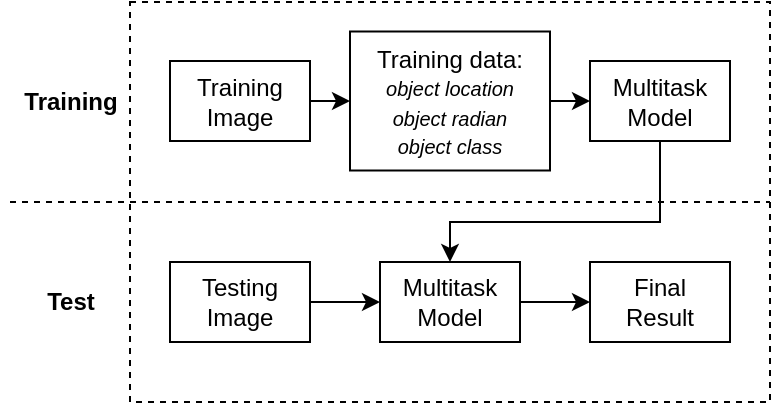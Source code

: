 <mxfile version="21.2.3" type="github">
  <diagram name="Page-1" id="cNSr5C6EXt68GEhc1JuM">
    <mxGraphModel dx="406" dy="481" grid="1" gridSize="10" guides="1" tooltips="1" connect="1" arrows="1" fold="1" page="1" pageScale="1" pageWidth="850" pageHeight="1100" math="0" shadow="0">
      <root>
        <mxCell id="0" />
        <mxCell id="1" parent="0" />
        <mxCell id="AkcQpNj9w4kdjfWHptSJ-26" value="" style="group" parent="1" vertex="1" connectable="0">
          <mxGeometry x="135" y="300" width="385" height="200" as="geometry" />
        </mxCell>
        <mxCell id="AkcQpNj9w4kdjfWHptSJ-20" value="" style="rounded=0;whiteSpace=wrap;html=1;fillColor=none;movable=1;resizable=1;rotatable=1;deletable=1;editable=1;locked=0;connectable=1;dashed=1;" parent="AkcQpNj9w4kdjfWHptSJ-26" vertex="1">
          <mxGeometry x="65" width="320" height="200" as="geometry" />
        </mxCell>
        <mxCell id="AkcQpNj9w4kdjfWHptSJ-1" value="&lt;b&gt;Training&lt;/b&gt;" style="text;html=1;align=center;verticalAlign=middle;resizable=1;points=[];autosize=1;strokeColor=none;fillColor=none;movable=1;rotatable=1;deletable=1;editable=1;locked=0;connectable=1;" parent="AkcQpNj9w4kdjfWHptSJ-26" vertex="1">
          <mxGeometry y="34.5" width="70" height="30" as="geometry" />
        </mxCell>
        <mxCell id="AkcQpNj9w4kdjfWHptSJ-2" value="&lt;b&gt;Test&lt;/b&gt;" style="text;html=1;align=center;verticalAlign=middle;resizable=1;points=[];autosize=1;strokeColor=none;fillColor=none;movable=1;rotatable=1;deletable=1;editable=1;locked=0;connectable=1;" parent="AkcQpNj9w4kdjfWHptSJ-26" vertex="1">
          <mxGeometry x="10" y="135" width="50" height="30" as="geometry" />
        </mxCell>
        <mxCell id="AkcQpNj9w4kdjfWHptSJ-3" value="" style="endArrow=none;dashed=1;html=1;rounded=0;entryX=1;entryY=0.5;entryDx=0;entryDy=0;movable=1;resizable=1;rotatable=1;deletable=1;editable=1;locked=0;connectable=1;" parent="AkcQpNj9w4kdjfWHptSJ-26" target="AkcQpNj9w4kdjfWHptSJ-20" edge="1">
          <mxGeometry width="50" height="50" relative="1" as="geometry">
            <mxPoint x="5" y="100" as="sourcePoint" />
            <mxPoint x="405" y="100" as="targetPoint" />
          </mxGeometry>
        </mxCell>
        <mxCell id="AkcQpNj9w4kdjfWHptSJ-4" value="Training&lt;br&gt;Image" style="rounded=0;whiteSpace=wrap;html=1;movable=1;resizable=1;rotatable=1;deletable=1;editable=1;locked=0;connectable=1;" parent="AkcQpNj9w4kdjfWHptSJ-26" vertex="1">
          <mxGeometry x="85" y="29.5" width="70" height="40" as="geometry" />
        </mxCell>
        <mxCell id="AkcQpNj9w4kdjfWHptSJ-5" value="Testing&lt;br&gt;Image" style="rounded=0;whiteSpace=wrap;html=1;movable=1;resizable=1;rotatable=1;deletable=1;editable=1;locked=0;connectable=1;" parent="AkcQpNj9w4kdjfWHptSJ-26" vertex="1">
          <mxGeometry x="85" y="130" width="70" height="40" as="geometry" />
        </mxCell>
        <mxCell id="AkcQpNj9w4kdjfWHptSJ-6" value="Training data:&lt;br&gt;&lt;font style=&quot;font-size: 10px;&quot;&gt;&lt;i&gt;object location&lt;br&gt;object radian&lt;br&gt;object class&lt;/i&gt;&lt;/font&gt;" style="rounded=0;whiteSpace=wrap;html=1;movable=1;resizable=1;rotatable=1;deletable=1;editable=1;locked=0;connectable=1;" parent="AkcQpNj9w4kdjfWHptSJ-26" vertex="1">
          <mxGeometry x="175" y="14.75" width="100" height="69.5" as="geometry" />
        </mxCell>
        <mxCell id="AkcQpNj9w4kdjfWHptSJ-21" style="edgeStyle=orthogonalEdgeStyle;rounded=0;orthogonalLoop=1;jettySize=auto;html=1;exitX=1;exitY=0.5;exitDx=0;exitDy=0;entryX=0;entryY=0.5;entryDx=0;entryDy=0;movable=1;resizable=1;rotatable=1;deletable=1;editable=1;locked=0;connectable=1;" parent="AkcQpNj9w4kdjfWHptSJ-26" source="AkcQpNj9w4kdjfWHptSJ-4" target="AkcQpNj9w4kdjfWHptSJ-6" edge="1">
          <mxGeometry relative="1" as="geometry" />
        </mxCell>
        <mxCell id="AkcQpNj9w4kdjfWHptSJ-11" value="Multitask&lt;br&gt;Model" style="rounded=0;whiteSpace=wrap;html=1;movable=1;resizable=1;rotatable=1;deletable=1;editable=1;locked=0;connectable=1;" parent="AkcQpNj9w4kdjfWHptSJ-26" vertex="1">
          <mxGeometry x="295" y="29.5" width="70" height="40" as="geometry" />
        </mxCell>
        <mxCell id="AkcQpNj9w4kdjfWHptSJ-22" style="edgeStyle=orthogonalEdgeStyle;rounded=0;orthogonalLoop=1;jettySize=auto;html=1;exitX=1;exitY=0.5;exitDx=0;exitDy=0;entryX=0;entryY=0.5;entryDx=0;entryDy=0;movable=1;resizable=1;rotatable=1;deletable=1;editable=1;locked=0;connectable=1;" parent="AkcQpNj9w4kdjfWHptSJ-26" source="AkcQpNj9w4kdjfWHptSJ-6" target="AkcQpNj9w4kdjfWHptSJ-11" edge="1">
          <mxGeometry relative="1" as="geometry" />
        </mxCell>
        <mxCell id="AkcQpNj9w4kdjfWHptSJ-12" value="Multitask&lt;br&gt;Model" style="rounded=0;whiteSpace=wrap;html=1;movable=1;resizable=1;rotatable=1;deletable=1;editable=1;locked=0;connectable=1;" parent="AkcQpNj9w4kdjfWHptSJ-26" vertex="1">
          <mxGeometry x="190" y="130" width="70" height="40" as="geometry" />
        </mxCell>
        <mxCell id="AkcQpNj9w4kdjfWHptSJ-24" style="edgeStyle=orthogonalEdgeStyle;rounded=0;orthogonalLoop=1;jettySize=auto;html=1;exitX=1;exitY=0.5;exitDx=0;exitDy=0;entryX=0;entryY=0.5;entryDx=0;entryDy=0;movable=1;resizable=1;rotatable=1;deletable=1;editable=1;locked=0;connectable=1;" parent="AkcQpNj9w4kdjfWHptSJ-26" source="AkcQpNj9w4kdjfWHptSJ-5" target="AkcQpNj9w4kdjfWHptSJ-12" edge="1">
          <mxGeometry relative="1" as="geometry" />
        </mxCell>
        <mxCell id="AkcQpNj9w4kdjfWHptSJ-23" style="edgeStyle=orthogonalEdgeStyle;rounded=0;orthogonalLoop=1;jettySize=auto;html=1;exitX=0.5;exitY=1;exitDx=0;exitDy=0;entryX=0.5;entryY=0;entryDx=0;entryDy=0;movable=1;resizable=1;rotatable=1;deletable=1;editable=1;locked=0;connectable=1;" parent="AkcQpNj9w4kdjfWHptSJ-26" source="AkcQpNj9w4kdjfWHptSJ-11" target="AkcQpNj9w4kdjfWHptSJ-12" edge="1">
          <mxGeometry relative="1" as="geometry">
            <Array as="points">
              <mxPoint x="330" y="110" />
              <mxPoint x="225" y="110" />
            </Array>
          </mxGeometry>
        </mxCell>
        <mxCell id="AkcQpNj9w4kdjfWHptSJ-13" value="Final&lt;br&gt;Result" style="rounded=0;whiteSpace=wrap;html=1;movable=1;resizable=1;rotatable=1;deletable=1;editable=1;locked=0;connectable=1;" parent="AkcQpNj9w4kdjfWHptSJ-26" vertex="1">
          <mxGeometry x="295" y="130" width="70" height="40" as="geometry" />
        </mxCell>
        <mxCell id="AkcQpNj9w4kdjfWHptSJ-25" style="edgeStyle=orthogonalEdgeStyle;rounded=0;orthogonalLoop=1;jettySize=auto;html=1;exitX=1;exitY=0.5;exitDx=0;exitDy=0;entryX=0;entryY=0.5;entryDx=0;entryDy=0;movable=1;resizable=1;rotatable=1;deletable=1;editable=1;locked=0;connectable=1;" parent="AkcQpNj9w4kdjfWHptSJ-26" source="AkcQpNj9w4kdjfWHptSJ-12" target="AkcQpNj9w4kdjfWHptSJ-13" edge="1">
          <mxGeometry relative="1" as="geometry" />
        </mxCell>
      </root>
    </mxGraphModel>
  </diagram>
</mxfile>
